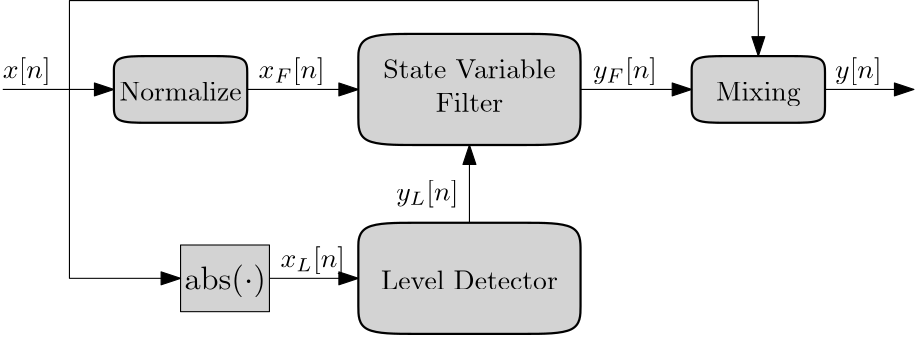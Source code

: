 <?xml version="1.0"?>
<!DOCTYPE ipe SYSTEM "ipe.dtd">
<ipe version="70206" creator="Ipe 7.2.7">
<info created="D:20170920163120" modified="D:20171117175206"/>
<ipestyle name="basic">
<symbol name="arrow/arc(spx)">
<path stroke="sym-stroke" fill="sym-stroke" pen="sym-pen">
0 0 m
-1 0.333 l
-1 -0.333 l
h
</path>
</symbol>
<symbol name="arrow/farc(spx)">
<path stroke="sym-stroke" fill="white" pen="sym-pen">
0 0 m
-1 0.333 l
-1 -0.333 l
h
</path>
</symbol>
<symbol name="arrow/ptarc(spx)">
<path stroke="sym-stroke" fill="sym-stroke" pen="sym-pen">
0 0 m
-1 0.333 l
-0.8 0 l
-1 -0.333 l
h
</path>
</symbol>
<symbol name="arrow/fptarc(spx)">
<path stroke="sym-stroke" fill="white" pen="sym-pen">
0 0 m
-1 0.333 l
-0.8 0 l
-1 -0.333 l
h
</path>
</symbol>
<symbol name="mark/circle(sx)" transformations="translations">
<path fill="sym-stroke">
0.6 0 0 0.6 0 0 e
0.4 0 0 0.4 0 0 e
</path>
</symbol>
<symbol name="mark/disk(sx)" transformations="translations">
<path fill="sym-stroke">
0.6 0 0 0.6 0 0 e
</path>
</symbol>
<symbol name="mark/fdisk(sfx)" transformations="translations">
<group>
<path fill="sym-fill">
0.5 0 0 0.5 0 0 e
</path>
<path fill="sym-stroke" fillrule="eofill">
0.6 0 0 0.6 0 0 e
0.4 0 0 0.4 0 0 e
</path>
</group>
</symbol>
<symbol name="mark/box(sx)" transformations="translations">
<path fill="sym-stroke" fillrule="eofill">
-0.6 -0.6 m
0.6 -0.6 l
0.6 0.6 l
-0.6 0.6 l
h
-0.4 -0.4 m
0.4 -0.4 l
0.4 0.4 l
-0.4 0.4 l
h
</path>
</symbol>
<symbol name="mark/square(sx)" transformations="translations">
<path fill="sym-stroke">
-0.6 -0.6 m
0.6 -0.6 l
0.6 0.6 l
-0.6 0.6 l
h
</path>
</symbol>
<symbol name="mark/fsquare(sfx)" transformations="translations">
<group>
<path fill="sym-fill">
-0.5 -0.5 m
0.5 -0.5 l
0.5 0.5 l
-0.5 0.5 l
h
</path>
<path fill="sym-stroke" fillrule="eofill">
-0.6 -0.6 m
0.6 -0.6 l
0.6 0.6 l
-0.6 0.6 l
h
-0.4 -0.4 m
0.4 -0.4 l
0.4 0.4 l
-0.4 0.4 l
h
</path>
</group>
</symbol>
<symbol name="mark/cross(sx)" transformations="translations">
<group>
<path fill="sym-stroke">
-0.43 -0.57 m
0.57 0.43 l
0.43 0.57 l
-0.57 -0.43 l
h
</path>
<path fill="sym-stroke">
-0.43 0.57 m
0.57 -0.43 l
0.43 -0.57 l
-0.57 0.43 l
h
</path>
</group>
</symbol>
<symbol name="arrow/fnormal(spx)">
<path stroke="sym-stroke" fill="white" pen="sym-pen">
0 0 m
-1 0.333 l
-1 -0.333 l
h
</path>
</symbol>
<symbol name="arrow/pointed(spx)">
<path stroke="sym-stroke" fill="sym-stroke" pen="sym-pen">
0 0 m
-1 0.333 l
-0.8 0 l
-1 -0.333 l
h
</path>
</symbol>
<symbol name="arrow/fpointed(spx)">
<path stroke="sym-stroke" fill="white" pen="sym-pen">
0 0 m
-1 0.333 l
-0.8 0 l
-1 -0.333 l
h
</path>
</symbol>
<symbol name="arrow/linear(spx)">
<path stroke="sym-stroke" pen="sym-pen">
-1 0.333 m
0 0 l
-1 -0.333 l
</path>
</symbol>
<symbol name="arrow/fdouble(spx)">
<path stroke="sym-stroke" fill="white" pen="sym-pen">
0 0 m
-1 0.333 l
-1 -0.333 l
h
-1 0 m
-2 0.333 l
-2 -0.333 l
h
</path>
</symbol>
<symbol name="arrow/double(spx)">
<path stroke="sym-stroke" fill="sym-stroke" pen="sym-pen">
0 0 m
-1 0.333 l
-1 -0.333 l
h
-1 0 m
-2 0.333 l
-2 -0.333 l
h
</path>
</symbol>
<pen name="heavier" value="0.8"/>
<pen name="fat" value="1.2"/>
<pen name="ultrafat" value="2"/>
<symbolsize name="large" value="5"/>
<symbolsize name="small" value="2"/>
<symbolsize name="tiny" value="1.1"/>
<arrowsize name="large" value="10"/>
<arrowsize name="small" value="5"/>
<arrowsize name="tiny" value="3"/>
<color name="red" value="1 0 0"/>
<color name="green" value="0 1 0"/>
<color name="blue" value="0 0 1"/>
<color name="yellow" value="1 1 0"/>
<color name="orange" value="1 0.647 0"/>
<color name="gold" value="1 0.843 0"/>
<color name="purple" value="0.627 0.125 0.941"/>
<color name="gray" value="0.745"/>
<color name="brown" value="0.647 0.165 0.165"/>
<color name="navy" value="0 0 0.502"/>
<color name="pink" value="1 0.753 0.796"/>
<color name="seagreen" value="0.18 0.545 0.341"/>
<color name="turquoise" value="0.251 0.878 0.816"/>
<color name="violet" value="0.933 0.51 0.933"/>
<color name="darkblue" value="0 0 0.545"/>
<color name="darkcyan" value="0 0.545 0.545"/>
<color name="darkgray" value="0.663"/>
<color name="darkgreen" value="0 0.392 0"/>
<color name="darkmagenta" value="0.545 0 0.545"/>
<color name="darkorange" value="1 0.549 0"/>
<color name="darkred" value="0.545 0 0"/>
<color name="lightblue" value="0.678 0.847 0.902"/>
<color name="lightcyan" value="0.878 1 1"/>
<color name="lightgray" value="0.827"/>
<color name="lightgreen" value="0.565 0.933 0.565"/>
<color name="lightyellow" value="1 1 0.878"/>
<dashstyle name="dashed" value="[4] 0"/>
<dashstyle name="dotted" value="[1 3] 0"/>
<dashstyle name="dash dotted" value="[4 2 1 2] 0"/>
<dashstyle name="dash dot dotted" value="[4 2 1 2 1 2] 0"/>
<textsize name="large" value="\large"/>
<textsize name="Large" value="\Large"/>
<textsize name="LARGE" value="\LARGE"/>
<textsize name="huge" value="\huge"/>
<textsize name="Huge" value="\Huge"/>
<textsize name="small" value="\small"/>
<textsize name="footnote" value="\footnotesize"/>
<textsize name="tiny" value="\tiny"/>
<textstyle name="center" begin="\begin{center}" end="\end{center}"/>
<textstyle name="itemize" begin="\begin{itemize}" end="\end{itemize}"/>
<textstyle name="item" begin="\begin{itemize}\item{}" end="\end{itemize}"/>
<gridsize name="4 pts" value="4"/>
<gridsize name="8 pts (~3 mm)" value="8"/>
<gridsize name="16 pts (~6 mm)" value="16"/>
<gridsize name="32 pts (~12 mm)" value="32"/>
<gridsize name="10 pts (~3.5 mm)" value="10"/>
<gridsize name="20 pts (~7 mm)" value="20"/>
<gridsize name="14 pts (~5 mm)" value="14"/>
<gridsize name="28 pts (~10 mm)" value="28"/>
<gridsize name="56 pts (~20 mm)" value="56"/>
<anglesize name="90 deg" value="90"/>
<anglesize name="60 deg" value="60"/>
<anglesize name="45 deg" value="45"/>
<anglesize name="30 deg" value="30"/>
<anglesize name="22.5 deg" value="22.5"/>
<opacity name="10%" value="0.1"/>
<opacity name="30%" value="0.3"/>
<opacity name="50%" value="0.5"/>
<opacity name="75%" value="0.75"/>
<tiling name="falling" angle="-60" step="4" width="1"/>
<tiling name="rising" angle="30" step="4" width="1"/>
</ipestyle>
<page>
<layer name="alpha"/>
<view layers="alpha" active="alpha"/>
<path layer="alpha" matrix="1.25 0 0 0.625 -120 200" stroke="black" fill="lightgray" pen="heavier">
256 688
256 704
272 704
288 704
304 704
320 704
320 688
320 672
320 656
320 640
304 640
288 640
272 640
256 640
256 656
256 672
256 688
256 688 u
</path>
<text matrix="1 0 0 1 64 -24" transformations="translations" pos="176 640" stroke="black" type="label" width="63.678" height="6.918" depth="0" halign="center" valign="baseline">Level Detector</text>
<path matrix="1.25 0 0 0.625 -120 268" stroke="black" fill="lightgray" pen="heavier">
256 688
256 704
272 704
288 704
304 704
320 704
320 688
320 672
320 656
320 640
304 640
288 640
272 640
256 640
256 656
256 672
256 688
256 688 u
</path>
<text matrix="1 0 0 1 64 52" transformations="translations" pos="176 640" stroke="black" type="label" width="62.018" height="6.918" depth="0" halign="center" valign="baseline">State Variable</text>
<text matrix="1 0 0 1 -136 96" transformations="translations" pos="376 584" stroke="black" type="label" width="24.242" height="6.918" depth="0" halign="center" valign="baseline">Filter</text>
<path matrix="0.75 0 0 0.375 128 436" stroke="black" fill="lightgray" pen="heavier">
256 688
256 704
272 704
288 704
304 704
320 704
320 688
320 672
320 656
320 640
304 640
288 640
272 640
256 640
256 656
256 672
256 688
256 688 u
</path>
<text matrix="1 0 0 1 0 28" transformations="translations" pos="344 656" stroke="black" type="label" width="30.441" height="6.815" depth="1.93" halign="center" valign="baseline">Mixing</text>
<path matrix="1 0 0 0.75 -216 140" stroke="black" fill="lightgray">
352 656 m
352 624 l
384 624 l
384 656 l
h
</path>
<text matrix="1 0 0 1 -192 -40" transformations="translations" pos="344 656" stroke="black" type="label" width="29.399" height="8.965" depth="2.99" halign="center" valign="baseline" size="large" style="math">\mbox{abs}(\cdot)</text>
<path matrix="1 0 0 1 8 -20" stroke="black" arrow="normal/normal">
160 640 m
192 640 l
</path>
<text matrix="1 0 0 1 -108 -4" transformations="translations" pos="280 628" stroke="black" type="label" width="23.172" height="7.473" depth="2.49" valign="baseline" style="math">x_L[n]</text>
<path stroke="black" arrow="normal/normal">
240 640 m
240 668 l
</path>
<text matrix="1 0 0 1 -44 20" transformations="translations" pos="280 628" stroke="black" type="label" width="22.363" height="7.473" depth="2.49" halign="right" valign="baseline" style="math">y_L[n]</text>
<path matrix="1.66667 0 0 1 -90.6667 -0" stroke="black" arrow="normal/normal">
112 688 m
112 620 l
136 620 l
</path>
<path stroke="black" arrow="normal/normal">
280 688 m
320 688 l
</path>
<path stroke="black" arrow="normal/normal">
368 688 m
400 688 l
</path>
<text matrix="1 0 0 1 -40 0" transformations="translations" pos="112 692" stroke="black" type="label" width="17.209" height="7.473" depth="2.49" valign="baseline" style="math">x[n]</text>
<text transformations="translations" pos="176 692" stroke="black" type="label" width="23.832" height="7.473" depth="2.49" halign="center" valign="baseline" style="math">x_F[n]</text>
<text transformations="translations" pos="296 692" stroke="black" type="label" width="23.022" height="7.473" depth="2.49" halign="center" valign="baseline" style="math">y_F[n]</text>
<text transformations="translations" pos="380 692" stroke="black" type="label" width="16.757" height="7.473" depth="2.49" halign="center" valign="baseline" style="math">y[n]</text>
<path matrix="0.75 0 0 0.375 -80 436" stroke="black" fill="lightgray" pen="heavier">
256 688
256 704
272 704
288 704
304 704
320 704
320 688
320 672
320 656
320 640
304 640
288 640
272 640
256 640
256 656
256 672
256 688
256 688 u
</path>
<text matrix="1 0 0 1 -208 28" transformations="translations" pos="344 656" stroke="black" type="label" width="44.029" height="6.918" depth="0" halign="center" valign="baseline">Normalize</text>
<path matrix="1.66666 0 0 0.00000412 -26.6657 687.997" stroke="black" arrow="normal/normal">
112 688 m
112 620 l
136 620 l
</path>
<path matrix="1.66666 0 0 0.00000412 -114.666 687.997" stroke="black" arrow="normal/normal">
112 688 m
112 620 l
136 620 l
</path>
<path stroke="black" arrow="normal/normal">
96 688 m
96 720 l
344 720 l
344 700 l
</path>
</page>
</ipe>
